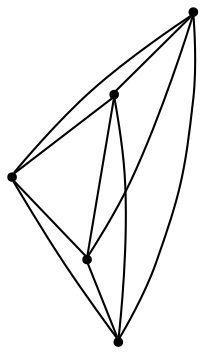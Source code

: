 graph {
  node [shape=point,comment="{\"directed\":false,\"doi\":\"10.1007/978-3-030-04414-5_36\",\"figure\":\"3 (2)\"}"]

  v0 [pos="636.0013068444337,1975.1364844153939"]
  v1 [pos="569.3240181684369,1975.1364844153939"]
  v2 [pos="502.6467374409923,1975.1364844153939"]
  v3 [pos="435.9694487649955,1975.1364844153939"]
  v4 [pos="535.9853817789906,2075.1511916680774"]

  v0 -- v2 [id="-1",pos="636.0013068444337,1975.1364844153939 631.263079488092,1968.8189253670791 625.6496847389742,1963.2055358261828 619.3319846754345,1958.4673665399466 582.5052612730352,1930.850746490471 530.2636244175634,1938.310212348811 502.6467374409923,1975.1364844153939"]
  v3 -- v2 [id="-2",pos="435.9694487649955,1975.1364844153939 502.6467374409923,1975.1364844153939 502.6467374409923,1975.1364844153939 502.6467374409923,1975.1364844153939"]
  v1 -- v0 [id="-3",pos="569.3240181684369,1975.1364844153939 636.0013068444337,1975.1364844153939 636.0013068444337,1975.1364844153939 636.0013068444337,1975.1364844153939"]
  v4 -- v0 [id="-4",pos="535.9853817789906,2075.1511916680774 636.0013068444337,1975.1364844153939 636.0013068444337,1975.1364844153939 636.0013068444337,1975.1364844153939"]
  v4 -- v3 [id="-5",pos="535.9853817789906,2075.1511916680774 435.9694487649955,1975.1364844153939 435.9694487649955,1975.1364844153939 435.9694487649955,1975.1364844153939"]
  v4 -- v1 [id="-6",pos="535.9853817789906,2075.1511916680774 569.3240181684369,1975.1364844153939 569.3240181684369,1975.1364844153939 569.3240181684369,1975.1364844153939"]
  v4 -- v2 [id="-7",pos="535.9853817789906,2075.1511916680774 502.6467374409923,1975.1364844153939 502.6467374409923,1975.1364844153939 502.6467374409923,1975.1364844153939"]
  v3 -- v1 [id="-8",pos="435.9694487649955,1975.1364844153939 463.58633574156664,1938.310212348811 515.8280043912473,1930.850746490471 552.6546959994376,1958.4673665399466 558.9723960629775,1963.2055358261828 564.5857908120953,1968.8189253670791 569.3240181684369,1975.1364844153939"]
  v3 -- v0 [id="-9",pos="435.9694487649955,1975.1364844153939 458.9856183384968,1919.8991747075866 522.4207243613306,1893.778644613912 577.6586792529364,1916.7945718513288 604.0378892159878,1927.7878571249903 625.0078868391493,1948.7576613346205 636.0013068444337,1975.1364844153939"]
  v2 -- v1 [id="-10",pos="502.6467374409923,1975.1364844153939 569.3240181684369,1975.1364844153939 569.3240181684369,1975.1364844153939 569.3240181684369,1975.1364844153939"]
}